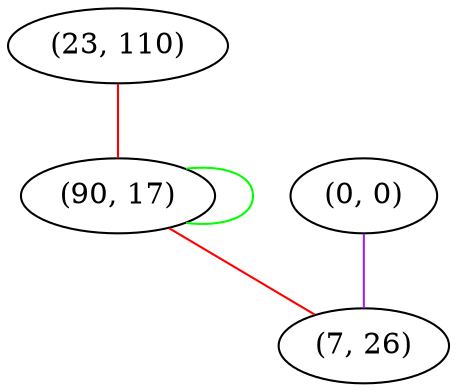graph "" {
"(23, 110)";
"(0, 0)";
"(90, 17)";
"(7, 26)";
"(23, 110)" -- "(90, 17)"  [color=red, key=0, weight=1];
"(0, 0)" -- "(7, 26)"  [color=purple, key=0, weight=4];
"(90, 17)" -- "(90, 17)"  [color=green, key=0, weight=2];
"(90, 17)" -- "(7, 26)"  [color=red, key=0, weight=1];
}
